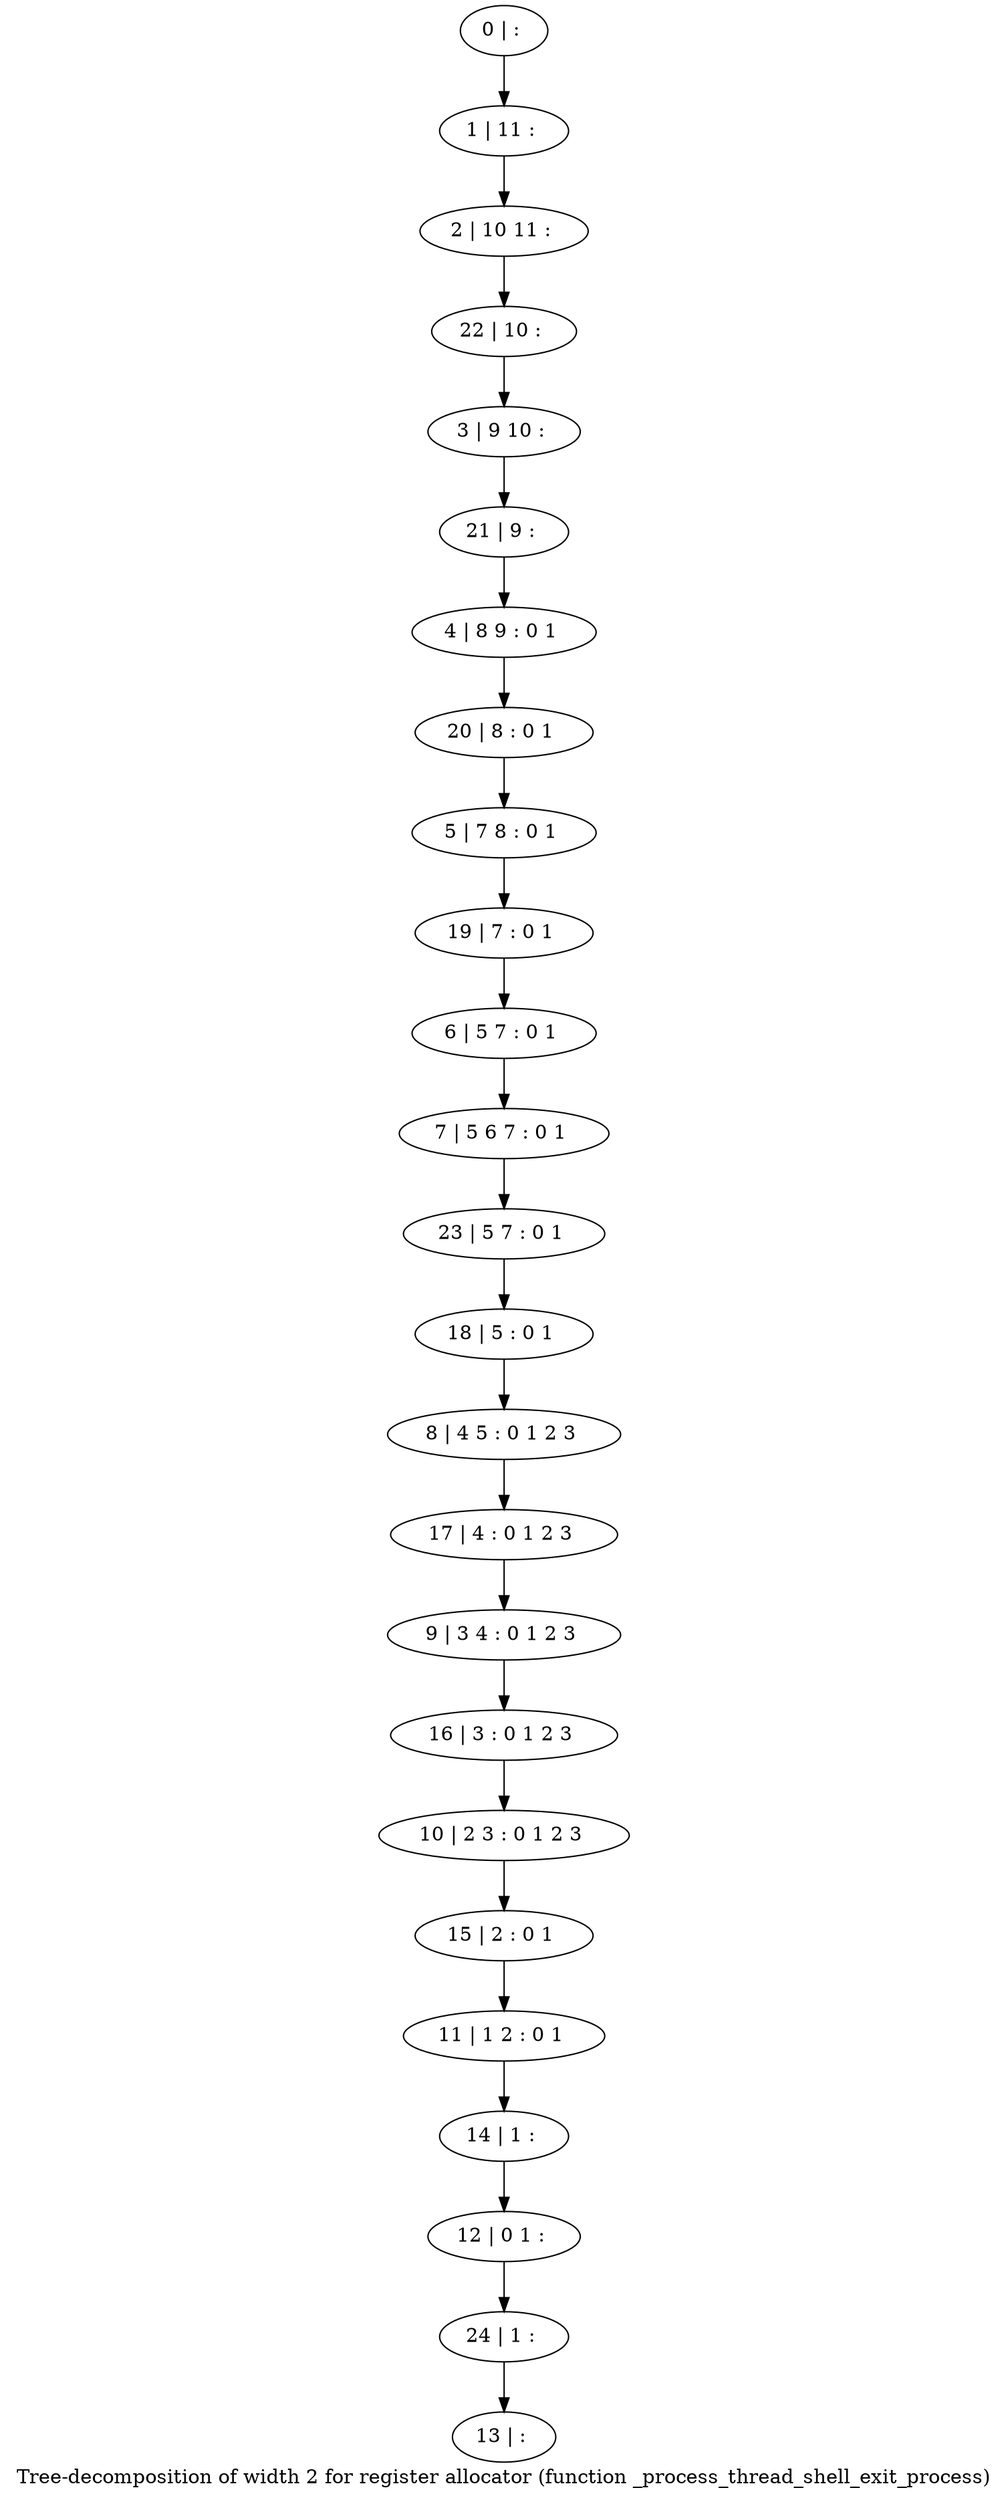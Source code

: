digraph G {
graph [label="Tree-decomposition of width 2 for register allocator (function _process_thread_shell_exit_process)"]
0[label="0 | : "];
1[label="1 | 11 : "];
2[label="2 | 10 11 : "];
3[label="3 | 9 10 : "];
4[label="4 | 8 9 : 0 1 "];
5[label="5 | 7 8 : 0 1 "];
6[label="6 | 5 7 : 0 1 "];
7[label="7 | 5 6 7 : 0 1 "];
8[label="8 | 4 5 : 0 1 2 3 "];
9[label="9 | 3 4 : 0 1 2 3 "];
10[label="10 | 2 3 : 0 1 2 3 "];
11[label="11 | 1 2 : 0 1 "];
12[label="12 | 0 1 : "];
13[label="13 | : "];
14[label="14 | 1 : "];
15[label="15 | 2 : 0 1 "];
16[label="16 | 3 : 0 1 2 3 "];
17[label="17 | 4 : 0 1 2 3 "];
18[label="18 | 5 : 0 1 "];
19[label="19 | 7 : 0 1 "];
20[label="20 | 8 : 0 1 "];
21[label="21 | 9 : "];
22[label="22 | 10 : "];
23[label="23 | 5 7 : 0 1 "];
24[label="24 | 1 : "];
0->1 ;
1->2 ;
6->7 ;
14->12 ;
11->14 ;
15->11 ;
10->15 ;
16->10 ;
9->16 ;
17->9 ;
8->17 ;
18->8 ;
19->6 ;
5->19 ;
20->5 ;
4->20 ;
21->4 ;
3->21 ;
22->3 ;
2->22 ;
23->18 ;
7->23 ;
24->13 ;
12->24 ;
}
